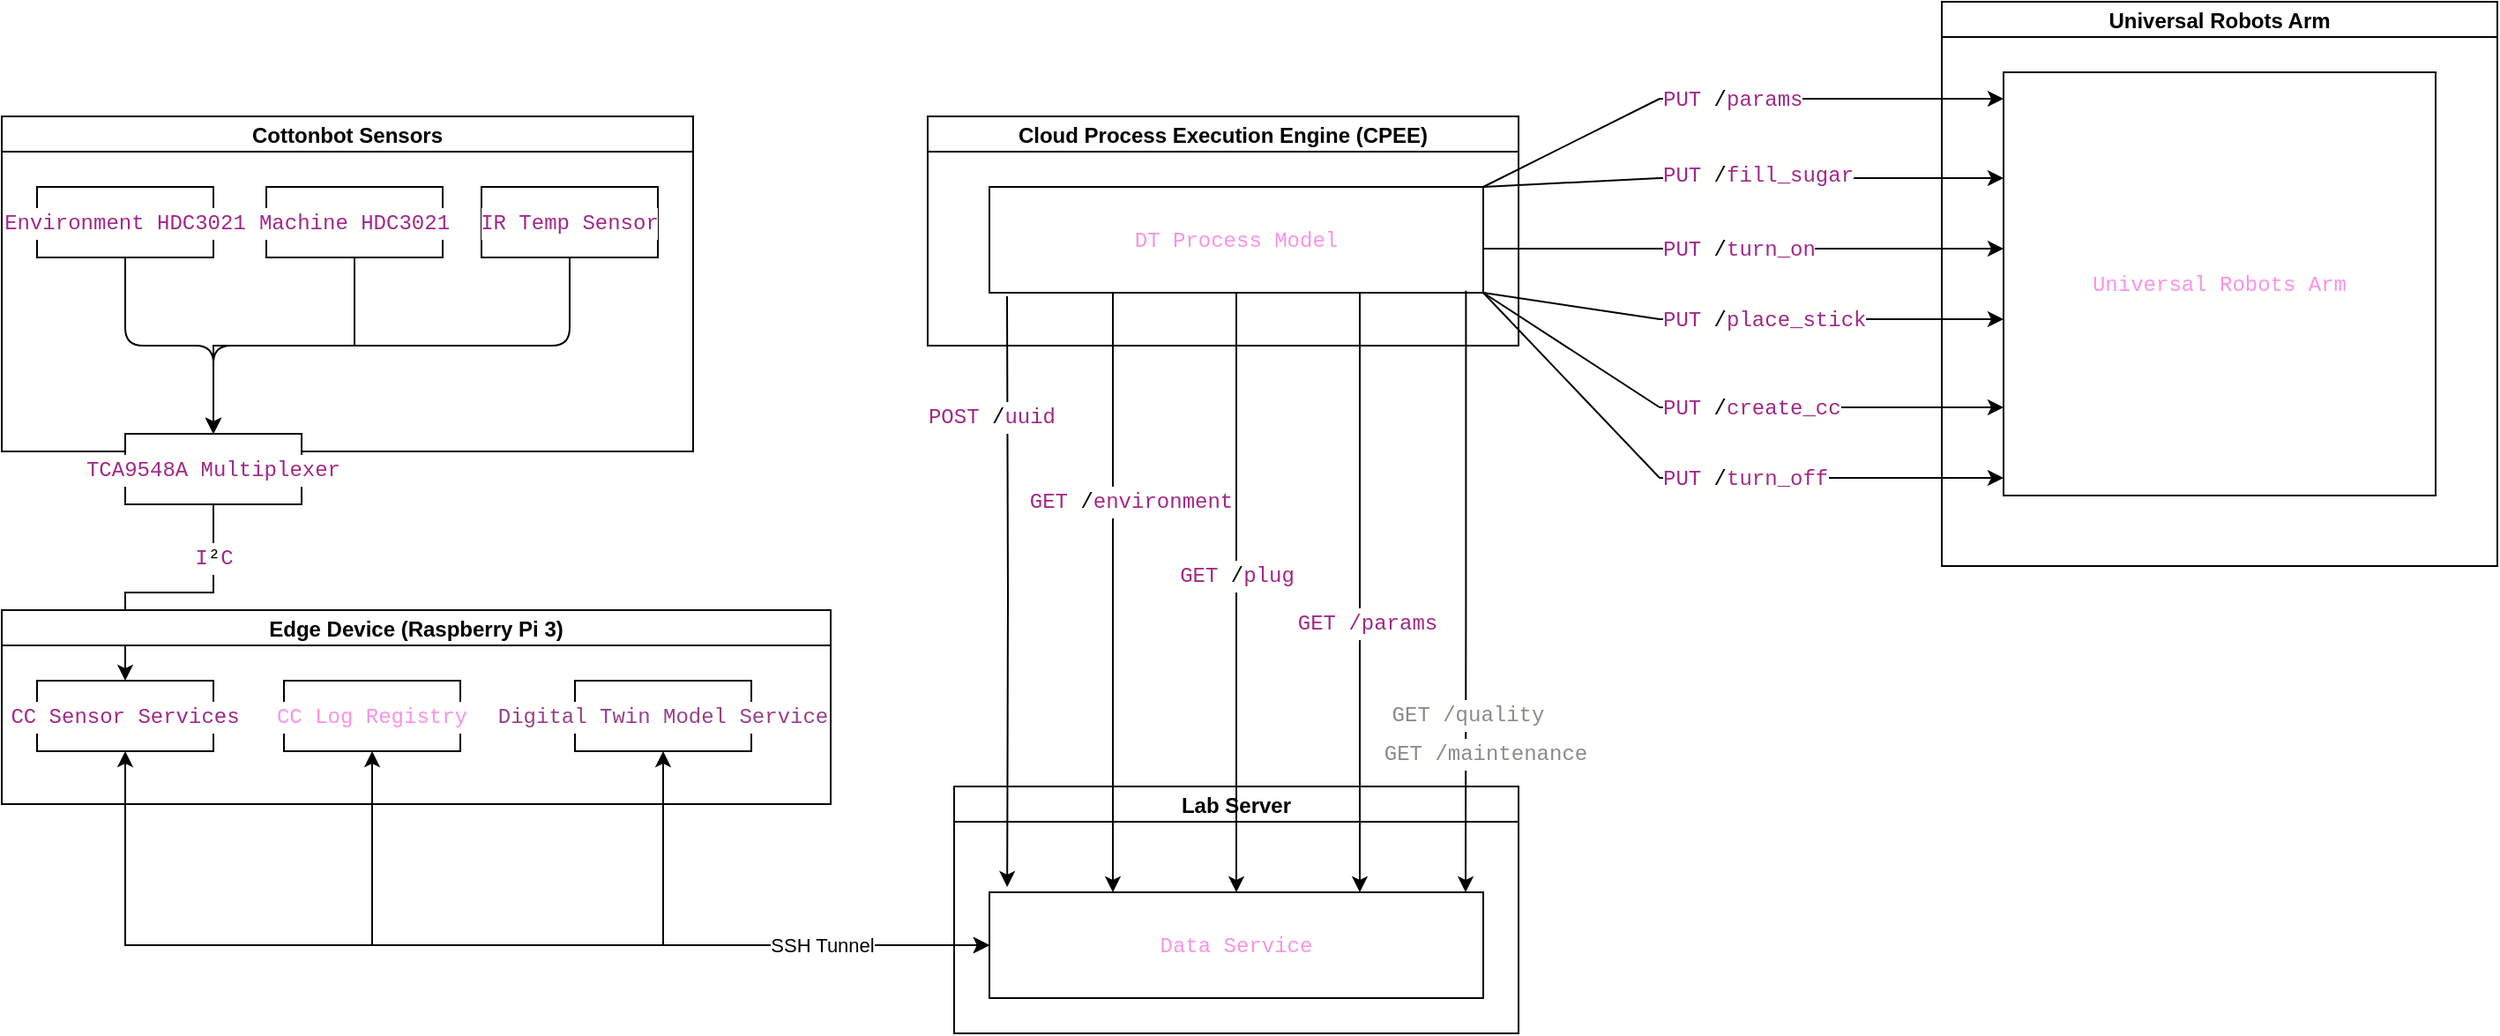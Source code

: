 <mxfile version="28.1.2">
  <diagram name="Page-1" id="sNauW_t54tCysDLgr2Dm">
    <mxGraphModel dx="824" dy="-699" grid="1" gridSize="10" guides="1" tooltips="1" connect="1" arrows="1" fold="1" page="1" pageScale="1" pageWidth="827" pageHeight="1169" math="0" shadow="0">
      <root>
        <mxCell id="0" />
        <mxCell id="1" parent="0" />
        <mxCell id="_XdUhHh0zTV-7-86hAuY-34" value="Cottonbot Sensors" style="swimlane;startSize=20;horizontal=1;childLayout=treeLayout;horizontalTree=0;sortEdges=1;resizable=1;containerType=tree;fontSize=12;movable=1;rotatable=1;deletable=1;editable=1;locked=0;connectable=1;" vertex="1" parent="1">
          <mxGeometry x="80" y="1260" width="392" height="190" as="geometry" />
        </mxCell>
        <mxCell id="_XdUhHh0zTV-7-86hAuY-35" value="&lt;div style=&quot;text-align: start; color: rgb(0, 0, 0); background-color: rgb(255, 255, 254); font-family: Menlo, Monaco, &amp;quot;Courier New&amp;quot;, monospace; line-height: 18px; white-space: pre;&quot;&gt;&lt;div style=&quot;color: rgb(0, 0, 0); background-color: rgb(255, 255, 254); line-height: 18px;&quot;&gt;&lt;span style=&quot;color: rgb(162, 40, 137);&quot;&gt;Environment&lt;/span&gt; &lt;span style=&quot;color: rgb(162, 40, 137);&quot;&gt;HDC3021&lt;/span&gt;&lt;/div&gt;&lt;/div&gt;" style="whiteSpace=wrap;html=1;movable=1;resizable=1;rotatable=1;deletable=1;editable=1;locked=0;connectable=1;" vertex="1" parent="_XdUhHh0zTV-7-86hAuY-34">
          <mxGeometry x="20" y="40" width="100" height="40" as="geometry" />
        </mxCell>
        <mxCell id="_XdUhHh0zTV-7-86hAuY-40" value="&lt;div style=&quot;text-align: start; color: rgb(0, 0, 0); background-color: rgb(255, 255, 254); font-family: Menlo, Monaco, &amp;quot;Courier New&amp;quot;, monospace; line-height: 18px; white-space: pre;&quot;&gt;&lt;div style=&quot;color: rgb(0, 0, 0); background-color: rgb(255, 255, 254); line-height: 18px;&quot;&gt;&lt;span style=&quot;color: rgb(162, 40, 137);&quot;&gt;Machine&lt;/span&gt; &lt;span style=&quot;color: rgb(162, 40, 137);&quot;&gt;HDC3021&lt;/span&gt;&lt;/div&gt;&lt;/div&gt;" style="whiteSpace=wrap;html=1;movable=1;resizable=1;rotatable=1;deletable=1;editable=1;locked=0;connectable=1;" vertex="1" parent="_XdUhHh0zTV-7-86hAuY-34">
          <mxGeometry x="150.0" y="40" width="100" height="40" as="geometry" />
        </mxCell>
        <mxCell id="_XdUhHh0zTV-7-86hAuY-42" value="&lt;div style=&quot;text-align: start; color: rgb(0, 0, 0); background-color: rgb(255, 255, 254); font-family: Menlo, Monaco, &amp;quot;Courier New&amp;quot;, monospace; line-height: 18px; white-space: pre;&quot;&gt;&lt;div style=&quot;color: rgb(0, 0, 0); background-color: rgb(255, 255, 254); line-height: 18px;&quot;&gt;&lt;div style=&quot;color: rgb(0, 0, 0); background-color: rgb(255, 255, 254); line-height: 18px;&quot;&gt;&lt;span style=&quot;color: rgb(162, 40, 137);&quot;&gt;IR Temp&lt;/span&gt; &lt;span style=&quot;color: rgb(162, 40, 137);&quot;&gt;Sensor&lt;/span&gt;&lt;/div&gt;&lt;/div&gt;&lt;/div&gt;" style="whiteSpace=wrap;html=1;movable=1;resizable=1;rotatable=1;deletable=1;editable=1;locked=0;connectable=1;" vertex="1" parent="_XdUhHh0zTV-7-86hAuY-34">
          <mxGeometry x="272.0" y="40" width="100" height="40" as="geometry" />
        </mxCell>
        <mxCell id="_XdUhHh0zTV-7-86hAuY-78" value="&lt;div style=&quot;text-align: start; color: rgb(0, 0, 0); background-color: rgb(255, 255, 254); font-family: Menlo, Monaco, &amp;quot;Courier New&amp;quot;, monospace; font-size: 12px; line-height: 18px; white-space: pre;&quot;&gt;&lt;span style=&quot;color: rgb(162, 40, 137);&quot;&gt;I&lt;/span&gt;²&lt;span style=&quot;color: rgb(162, 40, 137);&quot;&gt;C&lt;/span&gt;&lt;/div&gt;" style="edgeStyle=orthogonalEdgeStyle;rounded=0;orthogonalLoop=1;jettySize=auto;html=1;exitX=0.5;exitY=1;exitDx=0;exitDy=0;entryX=0.5;entryY=0;entryDx=0;entryDy=0;movable=1;resizable=1;rotatable=1;deletable=1;editable=1;locked=0;connectable=1;" edge="1" parent="1" source="_XdUhHh0zTV-7-86hAuY-36" target="_XdUhHh0zTV-7-86hAuY-75">
          <mxGeometry x="-0.6" relative="1" as="geometry">
            <mxPoint as="offset" />
          </mxGeometry>
        </mxCell>
        <mxCell id="_XdUhHh0zTV-7-86hAuY-36" value="&lt;div style=&quot;text-align: start; color: rgb(0, 0, 0); background-color: rgb(255, 255, 254); font-family: Menlo, Monaco, &amp;quot;Courier New&amp;quot;, monospace; line-height: 18px; white-space: pre;&quot;&gt;&lt;span style=&quot;color: rgb(162, 40, 137);&quot;&gt;TCA9548A&lt;/span&gt; &lt;span style=&quot;color: rgb(162, 40, 137);&quot;&gt;Multiplexer&lt;/span&gt;&lt;/div&gt;" style="whiteSpace=wrap;html=1;movable=1;resizable=1;rotatable=1;deletable=1;editable=1;locked=0;connectable=1;" vertex="1" parent="1">
          <mxGeometry x="150" y="1440" width="100" height="40" as="geometry" />
        </mxCell>
        <mxCell id="_XdUhHh0zTV-7-86hAuY-41" style="edgeStyle=orthogonalEdgeStyle;rounded=0;orthogonalLoop=1;jettySize=auto;html=1;entryX=0.5;entryY=0;entryDx=0;entryDy=0;movable=1;resizable=1;rotatable=1;deletable=1;editable=1;locked=0;connectable=1;" edge="1" parent="1" source="_XdUhHh0zTV-7-86hAuY-40" target="_XdUhHh0zTV-7-86hAuY-36">
          <mxGeometry relative="1" as="geometry" />
        </mxCell>
        <mxCell id="_XdUhHh0zTV-7-86hAuY-37" value="" style="edgeStyle=elbowEdgeStyle;elbow=vertical;html=1;rounded=1;curved=0;sourcePerimeterSpacing=0;targetPerimeterSpacing=0;startSize=6;endSize=6;movable=1;resizable=1;rotatable=1;deletable=1;editable=1;locked=0;connectable=1;" edge="1" parent="1" source="_XdUhHh0zTV-7-86hAuY-35" target="_XdUhHh0zTV-7-86hAuY-36">
          <mxGeometry relative="1" as="geometry" />
        </mxCell>
        <mxCell id="_XdUhHh0zTV-7-86hAuY-45" style="edgeStyle=orthogonalEdgeStyle;rounded=1;orthogonalLoop=1;jettySize=auto;html=1;exitX=0.5;exitY=1;exitDx=0;exitDy=0;entryX=0.5;entryY=0;entryDx=0;entryDy=0;curved=0;movable=1;resizable=1;rotatable=1;deletable=1;editable=1;locked=0;connectable=1;" edge="1" parent="1" source="_XdUhHh0zTV-7-86hAuY-42" target="_XdUhHh0zTV-7-86hAuY-36">
          <mxGeometry relative="1" as="geometry" />
        </mxCell>
        <mxCell id="_XdUhHh0zTV-7-86hAuY-69" style="edgeStyle=orthogonalEdgeStyle;rounded=0;orthogonalLoop=1;jettySize=auto;html=1;exitX=0.5;exitY=1;exitDx=0;exitDy=0;entryX=0;entryY=0.5;entryDx=0;entryDy=0;startArrow=classic;startFill=1;movable=1;resizable=1;rotatable=1;deletable=1;editable=1;locked=0;connectable=1;" edge="1" parent="1" source="_XdUhHh0zTV-7-86hAuY-77" target="_XdUhHh0zTV-7-86hAuY-66">
          <mxGeometry relative="1" as="geometry">
            <mxPoint x="280" y="1890" as="targetPoint" />
          </mxGeometry>
        </mxCell>
        <mxCell id="_XdUhHh0zTV-7-86hAuY-67" style="edgeStyle=orthogonalEdgeStyle;rounded=0;orthogonalLoop=1;jettySize=auto;html=1;exitX=0.5;exitY=1;exitDx=0;exitDy=0;entryX=0;entryY=0.5;entryDx=0;entryDy=0;startArrow=classic;startFill=1;movable=1;resizable=1;rotatable=1;deletable=1;editable=1;locked=0;connectable=1;" edge="1" parent="1" source="_XdUhHh0zTV-7-86hAuY-75" target="_XdUhHh0zTV-7-86hAuY-66">
          <mxGeometry relative="1" as="geometry" />
        </mxCell>
        <mxCell id="_XdUhHh0zTV-7-86hAuY-68" style="edgeStyle=orthogonalEdgeStyle;rounded=0;orthogonalLoop=1;jettySize=auto;html=1;exitX=0.5;exitY=1;exitDx=0;exitDy=0;entryX=0;entryY=0.5;entryDx=0;entryDy=0;startArrow=classic;startFill=1;movable=1;resizable=1;rotatable=1;deletable=1;editable=1;locked=0;connectable=1;" edge="1" parent="1" source="_XdUhHh0zTV-7-86hAuY-76" target="_XdUhHh0zTV-7-86hAuY-66">
          <mxGeometry relative="1" as="geometry" />
        </mxCell>
        <mxCell id="_XdUhHh0zTV-7-86hAuY-70" value="SSH Tunnel" style="edgeLabel;html=1;align=center;verticalAlign=middle;resizable=1;points=[];movable=1;rotatable=1;deletable=1;editable=1;locked=0;connectable=1;" vertex="1" connectable="0" parent="_XdUhHh0zTV-7-86hAuY-68">
          <mxGeometry x="0.761" y="-1" relative="1" as="geometry">
            <mxPoint x="-40" y="-1" as="offset" />
          </mxGeometry>
        </mxCell>
        <mxCell id="_XdUhHh0zTV-7-86hAuY-74" value="Edge Device (Raspberry Pi 3)" style="swimlane;startSize=20;horizontal=1;childLayout=treeLayout;horizontalTree=0;sortEdges=1;resizable=1;containerType=tree;fontSize=12;movable=1;rotatable=1;deletable=1;editable=1;locked=0;connectable=1;" vertex="1" parent="1">
          <mxGeometry x="80" y="1540" width="470" height="110" as="geometry" />
        </mxCell>
        <mxCell id="_XdUhHh0zTV-7-86hAuY-75" value="&lt;div style=&quot;text-align: start; color: rgb(0, 0, 0); background-color: rgb(255, 255, 254); font-family: Menlo, Monaco, &amp;quot;Courier New&amp;quot;, monospace; line-height: 18px; white-space: pre;&quot;&gt;&lt;div style=&quot;color: rgb(0, 0, 0); background-color: rgb(255, 255, 254); line-height: 18px;&quot;&gt;&lt;span style=&quot;color: rgb(162, 40, 137);&quot;&gt;CC Sensor&lt;/span&gt;&lt;span style=&quot;color: rgb(0, 0, 0);&quot;&gt; &lt;/span&gt;&lt;span style=&quot;color: rgb(162, 40, 137);&quot;&gt;Services&lt;/span&gt;&lt;br&gt;&lt;/div&gt;&lt;/div&gt;" style="whiteSpace=wrap;html=1;movable=1;resizable=1;rotatable=1;deletable=1;editable=1;locked=0;connectable=1;" vertex="1" parent="_XdUhHh0zTV-7-86hAuY-74">
          <mxGeometry x="20" y="40" width="100" height="40" as="geometry" />
        </mxCell>
        <mxCell id="_XdUhHh0zTV-7-86hAuY-76" value="&lt;div style=&quot;text-align: start; color: rgb(0, 0, 0); background-color: rgb(255, 255, 254); font-family: Menlo, Monaco, &amp;quot;Courier New&amp;quot;, monospace; line-height: 18px; white-space: pre;&quot;&gt;&lt;div style=&quot;color: rgb(0, 0, 0); background-color: rgb(255, 255, 254); line-height: 18px;&quot;&gt;&lt;span style=&quot;caret-color: rgb(251, 146, 230); color: rgb(251, 146, 230);&quot;&gt;CC Log Registry&lt;/span&gt;&lt;br&gt;&lt;/div&gt;&lt;/div&gt;" style="whiteSpace=wrap;html=1;movable=1;resizable=1;rotatable=1;deletable=1;editable=1;locked=0;connectable=1;" vertex="1" parent="_XdUhHh0zTV-7-86hAuY-74">
          <mxGeometry x="160.0" y="40" width="100" height="40" as="geometry" />
        </mxCell>
        <mxCell id="_XdUhHh0zTV-7-86hAuY-77" value="&lt;div style=&quot;text-align: start; color: rgb(0, 0, 0); background-color: rgb(255, 255, 254); font-family: Menlo, Monaco, &amp;quot;Courier New&amp;quot;, monospace; line-height: 18px; white-space: pre;&quot;&gt;&lt;div style=&quot;color: rgb(0, 0, 0); background-color: rgb(255, 255, 254); line-height: 18px;&quot;&gt;&lt;div style=&quot;color: rgb(0, 0, 0); background-color: rgb(255, 255, 254); line-height: 18px;&quot;&gt;&lt;span style=&quot;caret-color: rgb(154, 63, 136); color: rgb(154, 63, 136);&quot;&gt;Digital Twin Model Service&lt;/span&gt;&lt;br&gt;&lt;/div&gt;&lt;/div&gt;&lt;/div&gt;" style="whiteSpace=wrap;html=1;movable=1;resizable=1;rotatable=1;deletable=1;editable=1;locked=0;connectable=1;" vertex="1" parent="_XdUhHh0zTV-7-86hAuY-74">
          <mxGeometry x="325.0" y="40" width="100" height="40" as="geometry" />
        </mxCell>
        <mxCell id="_XdUhHh0zTV-7-86hAuY-79" value="Lab Server" style="swimlane;startSize=20;horizontal=1;childLayout=treeLayout;horizontalTree=0;sortEdges=1;resizable=1;containerType=tree;fontSize=12;movable=1;rotatable=1;deletable=1;editable=1;locked=0;connectable=1;" vertex="1" parent="1">
          <mxGeometry x="620" y="1640" width="320" height="140" as="geometry" />
        </mxCell>
        <mxCell id="_XdUhHh0zTV-7-86hAuY-66" value="&lt;div style=&quot;text-align: start; background-color: rgb(255, 255, 254); font-family: Menlo, Monaco, &amp;quot;Courier New&amp;quot;, monospace; line-height: 18px; white-space: pre; color: rgb(0, 0, 0);&quot;&gt;&lt;div style=&quot;background-color: rgb(255, 255, 254); line-height: 18px; color: rgb(0, 0, 0);&quot;&gt;&lt;font color=&quot;#fb92e6&quot;&gt;&lt;span style=&quot;caret-color: rgb(251, 146, 230);&quot;&gt;Data Service&lt;/span&gt;&lt;/font&gt;&lt;/div&gt;&lt;/div&gt;" style="whiteSpace=wrap;html=1;movable=1;resizable=1;rotatable=1;deletable=1;editable=1;locked=0;connectable=1;" vertex="1" parent="_XdUhHh0zTV-7-86hAuY-79">
          <mxGeometry x="20" y="60" width="280" height="60" as="geometry" />
        </mxCell>
        <mxCell id="_XdUhHh0zTV-7-86hAuY-83" value="Cloud Process Execution Engine (CPEE)" style="swimlane;startSize=20;horizontal=1;childLayout=treeLayout;horizontalTree=0;sortEdges=1;resizable=1;containerType=tree;fontSize=12;movable=1;rotatable=1;deletable=1;editable=1;locked=0;connectable=1;" vertex="1" parent="1">
          <mxGeometry x="605" y="1260" width="335" height="130" as="geometry" />
        </mxCell>
        <mxCell id="_XdUhHh0zTV-7-86hAuY-84" value="&lt;div style=&quot;text-align: start; background-color: rgb(255, 255, 254); font-family: Menlo, Monaco, &amp;quot;Courier New&amp;quot;, monospace; line-height: 18px; white-space: pre; color: rgb(0, 0, 0);&quot;&gt;&lt;div style=&quot;background-color: rgb(255, 255, 254); line-height: 18px; color: rgb(0, 0, 0);&quot;&gt;&lt;font color=&quot;#fb92e6&quot;&gt;&lt;span style=&quot;caret-color: rgb(251, 146, 230);&quot;&gt;DT Process Model&lt;/span&gt;&lt;/font&gt;&lt;/div&gt;&lt;/div&gt;" style="whiteSpace=wrap;html=1;movable=1;resizable=1;rotatable=1;deletable=1;editable=1;locked=0;connectable=1;" vertex="1" parent="_XdUhHh0zTV-7-86hAuY-83">
          <mxGeometry x="35" y="40" width="280" height="60" as="geometry" />
        </mxCell>
        <mxCell id="_XdUhHh0zTV-7-86hAuY-86" style="edgeStyle=orthogonalEdgeStyle;rounded=0;orthogonalLoop=1;jettySize=auto;html=1;entryX=0.036;entryY=-0.05;entryDx=0;entryDy=0;entryPerimeter=0;movable=1;resizable=1;rotatable=1;deletable=1;editable=1;locked=0;connectable=1;" edge="1" parent="1" target="_XdUhHh0zTV-7-86hAuY-66">
          <mxGeometry relative="1" as="geometry">
            <mxPoint x="650" y="1362" as="sourcePoint" />
            <mxPoint x="650" y="1676" as="targetPoint" />
          </mxGeometry>
        </mxCell>
        <mxCell id="_XdUhHh0zTV-7-86hAuY-88" style="edgeStyle=orthogonalEdgeStyle;rounded=0;orthogonalLoop=1;jettySize=auto;html=1;exitX=0.25;exitY=0;exitDx=0;exitDy=0;entryX=0.25;entryY=1;entryDx=0;entryDy=0;startArrow=classic;startFill=1;endArrow=none;endFill=0;movable=1;resizable=1;rotatable=1;deletable=1;editable=1;locked=0;connectable=1;" edge="1" parent="1" source="_XdUhHh0zTV-7-86hAuY-66" target="_XdUhHh0zTV-7-86hAuY-84">
          <mxGeometry relative="1" as="geometry" />
        </mxCell>
        <mxCell id="_XdUhHh0zTV-7-86hAuY-89" value="&lt;div style=&quot;text-align: start; color: rgb(0, 0, 0); background-color: rgb(255, 255, 254); font-family: Menlo, Monaco, &amp;quot;Courier New&amp;quot;, monospace; font-size: 12px; line-height: 18px; white-space: pre;&quot;&gt;&lt;span style=&quot;color: rgb(162, 40, 137);&quot;&gt;GET&lt;/span&gt; /&lt;span style=&quot;color: rgb(162, 40, 137);&quot;&gt;environment&lt;/span&gt;&lt;br&gt;&lt;/div&gt;" style="edgeLabel;html=1;align=center;verticalAlign=middle;resizable=1;points=[];movable=1;rotatable=1;deletable=1;editable=1;locked=0;connectable=1;" vertex="1" connectable="0" parent="_XdUhHh0zTV-7-86hAuY-88">
          <mxGeometry x="0.164" y="4" relative="1" as="geometry">
            <mxPoint x="14" y="-24" as="offset" />
          </mxGeometry>
        </mxCell>
        <mxCell id="_XdUhHh0zTV-7-86hAuY-90" style="edgeStyle=orthogonalEdgeStyle;rounded=0;orthogonalLoop=1;jettySize=auto;html=1;exitX=0.5;exitY=1;exitDx=0;exitDy=0;entryX=0.5;entryY=0;entryDx=0;entryDy=0;movable=1;resizable=1;rotatable=1;deletable=1;editable=1;locked=0;connectable=1;" edge="1" parent="1" source="_XdUhHh0zTV-7-86hAuY-84" target="_XdUhHh0zTV-7-86hAuY-66">
          <mxGeometry relative="1" as="geometry" />
        </mxCell>
        <mxCell id="_XdUhHh0zTV-7-86hAuY-93" value="&lt;div style=&quot;text-align: start; color: rgb(0, 0, 0); background-color: rgb(255, 255, 254); font-family: Menlo, Monaco, &amp;quot;Courier New&amp;quot;, monospace; font-size: 12px; line-height: 18px; white-space: pre;&quot;&gt;&lt;span style=&quot;color: rgb(162, 40, 137);&quot;&gt;GET&lt;/span&gt; /&lt;span style=&quot;color: rgb(162, 40, 137);&quot;&gt;plug&lt;/span&gt;&lt;/div&gt;" style="edgeLabel;html=1;align=center;verticalAlign=middle;resizable=1;points=[];movable=1;rotatable=1;deletable=1;editable=1;locked=0;connectable=1;" vertex="1" connectable="0" parent="_XdUhHh0zTV-7-86hAuY-90">
          <mxGeometry x="0.046" y="1" relative="1" as="geometry">
            <mxPoint x="-1" y="-18" as="offset" />
          </mxGeometry>
        </mxCell>
        <mxCell id="_XdUhHh0zTV-7-86hAuY-91" style="edgeStyle=orthogonalEdgeStyle;rounded=0;orthogonalLoop=1;jettySize=auto;html=1;exitX=0.75;exitY=1;exitDx=0;exitDy=0;entryX=0.75;entryY=0;entryDx=0;entryDy=0;startArrow=none;startFill=0;movable=1;resizable=1;rotatable=1;deletable=1;editable=1;locked=0;connectable=1;" edge="1" parent="1" source="_XdUhHh0zTV-7-86hAuY-84" target="_XdUhHh0zTV-7-86hAuY-66">
          <mxGeometry relative="1" as="geometry" />
        </mxCell>
        <mxCell id="_XdUhHh0zTV-7-86hAuY-92" style="edgeStyle=orthogonalEdgeStyle;rounded=0;orthogonalLoop=1;jettySize=auto;html=1;exitX=0.965;exitY=0.981;exitDx=0;exitDy=0;exitPerimeter=0;movable=1;resizable=1;rotatable=1;deletable=1;editable=1;locked=0;connectable=1;" edge="1" parent="1" source="_XdUhHh0zTV-7-86hAuY-84">
          <mxGeometry relative="1" as="geometry">
            <mxPoint x="910" y="1700" as="targetPoint" />
          </mxGeometry>
        </mxCell>
        <mxCell id="_XdUhHh0zTV-7-86hAuY-95" value="&lt;div style=&quot;text-align: start; color: rgb(0, 0, 0); background-color: rgb(255, 255, 254); font-family: Menlo, Monaco, &amp;quot;Courier New&amp;quot;, monospace; font-size: 12px; line-height: 18px; white-space: pre;&quot;&gt;&lt;span style=&quot;color: rgb(136, 140, 137);&quot;&gt;GET /quality&lt;/span&gt;&lt;/div&gt;" style="edgeLabel;html=1;align=center;verticalAlign=middle;resizable=1;points=[];movable=1;rotatable=1;deletable=1;editable=1;locked=0;connectable=1;" vertex="1" connectable="0" parent="_XdUhHh0zTV-7-86hAuY-92">
          <mxGeometry x="-0.085" y="1" relative="1" as="geometry">
            <mxPoint y="84" as="offset" />
          </mxGeometry>
        </mxCell>
        <mxCell id="_XdUhHh0zTV-7-86hAuY-96" value="&lt;div style=&quot;text-align: start; color: rgb(0, 0, 0); background-color: rgb(255, 255, 254); font-family: Menlo, Monaco, &amp;quot;Courier New&amp;quot;, monospace; font-size: 12px; line-height: 18px; white-space: pre;&quot;&gt;&lt;span style=&quot;color: rgb(136, 140, 137);&quot;&gt;GET /maintenance&lt;/span&gt;&lt;/div&gt;" style="edgeLabel;html=1;align=center;verticalAlign=middle;resizable=1;points=[];movable=1;rotatable=1;deletable=1;editable=1;locked=0;connectable=1;" vertex="1" connectable="0" parent="_XdUhHh0zTV-7-86hAuY-92">
          <mxGeometry x="0.125" y="1" relative="1" as="geometry">
            <mxPoint x="9" y="70" as="offset" />
          </mxGeometry>
        </mxCell>
        <mxCell id="_XdUhHh0zTV-7-86hAuY-97" value="&lt;div style=&quot;text-align: start; background-color: rgb(255, 255, 254); font-family: Menlo, Monaco, &amp;quot;Courier New&amp;quot;, monospace; font-size: 12px; line-height: 18px; white-space: pre; color: rgb(0, 0, 0);&quot;&gt;&lt;span style=&quot;color: rgb(162, 40, 137);&quot;&gt;GET /params&lt;/span&gt;&lt;/div&gt;" style="edgeLabel;html=1;align=center;verticalAlign=middle;resizable=1;points=[];movable=1;rotatable=1;deletable=1;editable=1;locked=0;connectable=1;" vertex="1" connectable="0" parent="1">
          <mxGeometry x="827" y="1480" as="geometry">
            <mxPoint x="27" y="67" as="offset" />
          </mxGeometry>
        </mxCell>
        <mxCell id="_XdUhHh0zTV-7-86hAuY-99" value="&lt;div style=&quot;text-align: start; color: rgb(0, 0, 0); background-color: rgb(255, 255, 254); font-family: Menlo, Monaco, &amp;quot;Courier New&amp;quot;, monospace; font-size: 12px; line-height: 18px; white-space: pre;&quot;&gt;&lt;span style=&quot;color: rgb(162, 40, 137);&quot;&gt;POST&lt;/span&gt; /&lt;span style=&quot;color: rgb(162, 40, 137);&quot;&gt;uuid&lt;/span&gt;&lt;br&gt;&lt;/div&gt;" style="edgeLabel;html=1;align=center;verticalAlign=middle;resizable=1;points=[];movable=1;rotatable=1;deletable=1;editable=1;locked=0;connectable=1;" vertex="1" connectable="0" parent="1">
          <mxGeometry x="670" y="1370" as="geometry">
            <mxPoint x="-29" y="60" as="offset" />
          </mxGeometry>
        </mxCell>
        <mxCell id="_XdUhHh0zTV-7-86hAuY-100" value="Universal Robots Arm" style="swimlane;startSize=20;horizontal=1;childLayout=treeLayout;horizontalTree=0;sortEdges=1;resizable=1;containerType=tree;fontSize=12;movable=1;rotatable=1;deletable=1;editable=1;locked=0;connectable=1;" vertex="1" parent="1">
          <mxGeometry x="1180" y="1195" width="315" height="320" as="geometry" />
        </mxCell>
        <mxCell id="_XdUhHh0zTV-7-86hAuY-101" value="&lt;div style=&quot;text-align: start; background-color: rgb(255, 255, 254); font-family: Menlo, Monaco, &amp;quot;Courier New&amp;quot;, monospace; line-height: 18px; white-space: pre; color: rgb(0, 0, 0);&quot;&gt;&lt;div style=&quot;background-color: rgb(255, 255, 254); line-height: 18px; color: rgb(0, 0, 0);&quot;&gt;&lt;font color=&quot;#fb92e6&quot;&gt;&lt;span style=&quot;caret-color: rgb(251, 146, 230);&quot;&gt;Universal Robots Arm&lt;/span&gt;&lt;/font&gt;&lt;/div&gt;&lt;/div&gt;" style="whiteSpace=wrap;html=1;" vertex="1" parent="_XdUhHh0zTV-7-86hAuY-100">
          <mxGeometry x="35" y="40" width="245" height="240" as="geometry" />
        </mxCell>
        <mxCell id="_XdUhHh0zTV-7-86hAuY-152" style="edgeStyle=orthogonalEdgeStyle;rounded=0;orthogonalLoop=1;jettySize=auto;html=1;startArrow=none;startFill=0;endArrow=none;endFill=0;" edge="1" parent="1" source="_XdUhHh0zTV-7-86hAuY-84" target="_XdUhHh0zTV-7-86hAuY-111">
          <mxGeometry relative="1" as="geometry" />
        </mxCell>
        <mxCell id="_XdUhHh0zTV-7-86hAuY-153" style="edgeStyle=orthogonalEdgeStyle;rounded=0;orthogonalLoop=1;jettySize=auto;html=1;startArrow=none;startFill=0;endArrow=none;endFill=0;" edge="1" parent="1" source="_XdUhHh0zTV-7-86hAuY-84" target="_XdUhHh0zTV-7-86hAuY-116">
          <mxGeometry relative="1" as="geometry" />
        </mxCell>
        <mxCell id="_XdUhHh0zTV-7-86hAuY-154" style="edgeStyle=orthogonalEdgeStyle;rounded=0;orthogonalLoop=1;jettySize=auto;html=1;startArrow=none;startFill=0;endArrow=none;endFill=0;" edge="1" parent="1" source="_XdUhHh0zTV-7-86hAuY-84" target="_XdUhHh0zTV-7-86hAuY-133">
          <mxGeometry relative="1" as="geometry" />
        </mxCell>
        <mxCell id="_XdUhHh0zTV-7-86hAuY-155" style="edgeStyle=orthogonalEdgeStyle;rounded=0;orthogonalLoop=1;jettySize=auto;html=1;startArrow=none;startFill=0;endArrow=none;endFill=0;" edge="1" parent="1" source="_XdUhHh0zTV-7-86hAuY-84" target="_XdUhHh0zTV-7-86hAuY-129">
          <mxGeometry relative="1" as="geometry" />
        </mxCell>
        <mxCell id="_XdUhHh0zTV-7-86hAuY-156" style="edgeStyle=orthogonalEdgeStyle;rounded=0;orthogonalLoop=1;jettySize=auto;html=1;startArrow=none;startFill=0;endArrow=none;endFill=0;" edge="1" parent="1" source="_XdUhHh0zTV-7-86hAuY-84" target="_XdUhHh0zTV-7-86hAuY-135">
          <mxGeometry relative="1" as="geometry" />
        </mxCell>
        <mxCell id="_XdUhHh0zTV-7-86hAuY-157" style="edgeStyle=orthogonalEdgeStyle;rounded=0;orthogonalLoop=1;jettySize=auto;html=1;startArrow=none;startFill=0;endArrow=none;endFill=0;" edge="1" parent="1" source="_XdUhHh0zTV-7-86hAuY-84" target="_XdUhHh0zTV-7-86hAuY-134">
          <mxGeometry relative="1" as="geometry" />
        </mxCell>
        <mxCell id="_XdUhHh0zTV-7-86hAuY-158" style="edgeStyle=orthogonalEdgeStyle;rounded=0;orthogonalLoop=1;jettySize=auto;html=1;startArrow=classic;startFill=1;endArrow=none;endFill=0;" edge="1" parent="1" source="_XdUhHh0zTV-7-86hAuY-101" target="_XdUhHh0zTV-7-86hAuY-111">
          <mxGeometry relative="1" as="geometry" />
        </mxCell>
        <mxCell id="_XdUhHh0zTV-7-86hAuY-159" style="edgeStyle=orthogonalEdgeStyle;rounded=0;orthogonalLoop=1;jettySize=auto;html=1;startArrow=classic;startFill=1;endArrow=none;endFill=0;" edge="1" parent="1" source="_XdUhHh0zTV-7-86hAuY-101" target="_XdUhHh0zTV-7-86hAuY-116">
          <mxGeometry relative="1" as="geometry" />
        </mxCell>
        <mxCell id="_XdUhHh0zTV-7-86hAuY-160" style="edgeStyle=orthogonalEdgeStyle;rounded=0;orthogonalLoop=1;jettySize=auto;html=1;startArrow=classic;startFill=1;endArrow=none;endFill=0;" edge="1" parent="1" source="_XdUhHh0zTV-7-86hAuY-101" target="_XdUhHh0zTV-7-86hAuY-133">
          <mxGeometry relative="1" as="geometry" />
        </mxCell>
        <mxCell id="_XdUhHh0zTV-7-86hAuY-161" style="edgeStyle=orthogonalEdgeStyle;rounded=0;orthogonalLoop=1;jettySize=auto;html=1;startArrow=classic;startFill=1;endArrow=none;endFill=0;" edge="1" parent="1" source="_XdUhHh0zTV-7-86hAuY-101" target="_XdUhHh0zTV-7-86hAuY-129">
          <mxGeometry relative="1" as="geometry" />
        </mxCell>
        <mxCell id="_XdUhHh0zTV-7-86hAuY-162" style="edgeStyle=orthogonalEdgeStyle;rounded=0;orthogonalLoop=1;jettySize=auto;html=1;startArrow=classic;startFill=1;endArrow=none;endFill=0;" edge="1" parent="1" source="_XdUhHh0zTV-7-86hAuY-101" target="_XdUhHh0zTV-7-86hAuY-135">
          <mxGeometry relative="1" as="geometry" />
        </mxCell>
        <mxCell id="_XdUhHh0zTV-7-86hAuY-163" style="edgeStyle=orthogonalEdgeStyle;rounded=0;orthogonalLoop=1;jettySize=auto;html=1;startArrow=classic;startFill=1;endArrow=none;endFill=0;" edge="1" parent="1" source="_XdUhHh0zTV-7-86hAuY-101" target="_XdUhHh0zTV-7-86hAuY-134">
          <mxGeometry relative="1" as="geometry" />
        </mxCell>
        <mxCell id="_XdUhHh0zTV-7-86hAuY-111" value="&lt;div style=&quot;color: rgb(0, 0, 0); background-color: rgb(255, 255, 254); font-family: Menlo, Monaco, &amp;quot;Courier New&amp;quot;, monospace; font-size: 12px; line-height: 18px; white-space: pre;&quot;&gt;&lt;span style=&quot;color: rgb(162, 40, 137);&quot;&gt;PUT&lt;/span&gt; /&lt;span style=&quot;color: rgb(162, 40, 137);&quot;&gt;params&lt;/span&gt;&lt;/div&gt;" style="edgeLabel;html=1;align=left;verticalAlign=middle;resizable=1;points=[];movable=1;rotatable=1;deletable=1;editable=1;locked=0;connectable=1;" vertex="1" connectable="0" parent="1">
          <mxGeometry x="1020" y="1250" as="geometry" />
        </mxCell>
        <mxCell id="_XdUhHh0zTV-7-86hAuY-116" value="&lt;div style=&quot;color: rgb(0, 0, 0); background-color: rgb(255, 255, 254); font-family: Menlo, Monaco, &amp;quot;Courier New&amp;quot;, monospace; font-size: 12px; line-height: 18px; white-space: pre;&quot;&gt;&lt;span style=&quot;color: rgb(162, 40, 137);&quot;&gt;PUT&lt;/span&gt; /&lt;span style=&quot;color: rgb(162, 40, 137);&quot;&gt;fill_sugar&lt;/span&gt;&lt;br&gt;&lt;/div&gt;" style="edgeLabel;html=1;align=left;verticalAlign=middle;resizable=1;points=[];movable=1;rotatable=1;deletable=1;editable=1;locked=0;connectable=1;" vertex="1" connectable="0" parent="1">
          <mxGeometry x="1020" y="1290" height="5" as="geometry" />
        </mxCell>
        <mxCell id="_XdUhHh0zTV-7-86hAuY-129" value="&lt;div style=&quot;color: rgb(0, 0, 0); background-color: rgb(255, 255, 254); font-family: Menlo, Monaco, &amp;quot;Courier New&amp;quot;, monospace; font-size: 12px; line-height: 18px; white-space: pre;&quot;&gt;&lt;span style=&quot;color: rgb(162, 40, 137);&quot;&gt;PUT&lt;/span&gt; /&lt;span style=&quot;color: rgb(162, 40, 137);&quot;&gt;place_stick&lt;/span&gt;&lt;/div&gt;" style="edgeLabel;html=1;align=left;verticalAlign=middle;resizable=1;points=[];movable=1;rotatable=1;deletable=1;editable=1;locked=0;connectable=1;" vertex="1" connectable="0" parent="1">
          <mxGeometry x="1020" y="1375" as="geometry" />
        </mxCell>
        <mxCell id="_XdUhHh0zTV-7-86hAuY-133" value="&lt;div style=&quot;color: rgb(0, 0, 0); background-color: rgb(255, 255, 254); font-family: Menlo, Monaco, &amp;quot;Courier New&amp;quot;, monospace; font-size: 12px; line-height: 18px; white-space: pre;&quot;&gt;&lt;span style=&quot;color: rgb(162, 40, 137);&quot;&gt;PUT&lt;/span&gt; /&lt;span style=&quot;color: rgb(162, 40, 137);&quot;&gt;turn_on&lt;/span&gt;&lt;br&gt;&lt;/div&gt;" style="edgeLabel;html=1;align=left;verticalAlign=middle;resizable=1;points=[];movable=1;rotatable=1;deletable=1;editable=1;locked=0;connectable=1;" vertex="1" connectable="0" parent="1">
          <mxGeometry x="1020" y="1335" as="geometry" />
        </mxCell>
        <mxCell id="_XdUhHh0zTV-7-86hAuY-134" value="&lt;div style=&quot;color: rgb(0, 0, 0); background-color: rgb(255, 255, 254); font-family: Menlo, Monaco, &amp;quot;Courier New&amp;quot;, monospace; font-size: 12px; line-height: 18px; white-space: pre;&quot;&gt;&lt;span style=&quot;color: rgb(162, 40, 137);&quot;&gt;PUT&lt;/span&gt; /&lt;span style=&quot;color: rgb(162, 40, 137);&quot;&gt;turn_off&lt;/span&gt;&lt;br&gt;&lt;/div&gt;" style="edgeLabel;html=1;align=left;verticalAlign=middle;resizable=1;points=[];movable=1;rotatable=1;deletable=1;editable=1;locked=0;connectable=1;" vertex="1" connectable="0" parent="1">
          <mxGeometry x="1020" y="1465" as="geometry" />
        </mxCell>
        <mxCell id="_XdUhHh0zTV-7-86hAuY-135" value="&lt;div style=&quot;color: rgb(0, 0, 0); background-color: rgb(255, 255, 254); font-family: Menlo, Monaco, &amp;quot;Courier New&amp;quot;, monospace; font-size: 12px; line-height: 18px; white-space: pre;&quot;&gt;&lt;span style=&quot;color: rgb(162, 40, 137);&quot;&gt;PUT&lt;/span&gt; /&lt;span style=&quot;color: rgb(162, 40, 137);&quot;&gt;create_cc&lt;/span&gt;&lt;br&gt;&lt;/div&gt;" style="edgeLabel;html=1;align=left;verticalAlign=middle;resizable=1;points=[];movable=1;rotatable=1;deletable=1;editable=1;locked=0;connectable=1;" vertex="1" connectable="0" parent="1">
          <mxGeometry x="1020" y="1425" as="geometry" />
        </mxCell>
      </root>
    </mxGraphModel>
  </diagram>
</mxfile>
